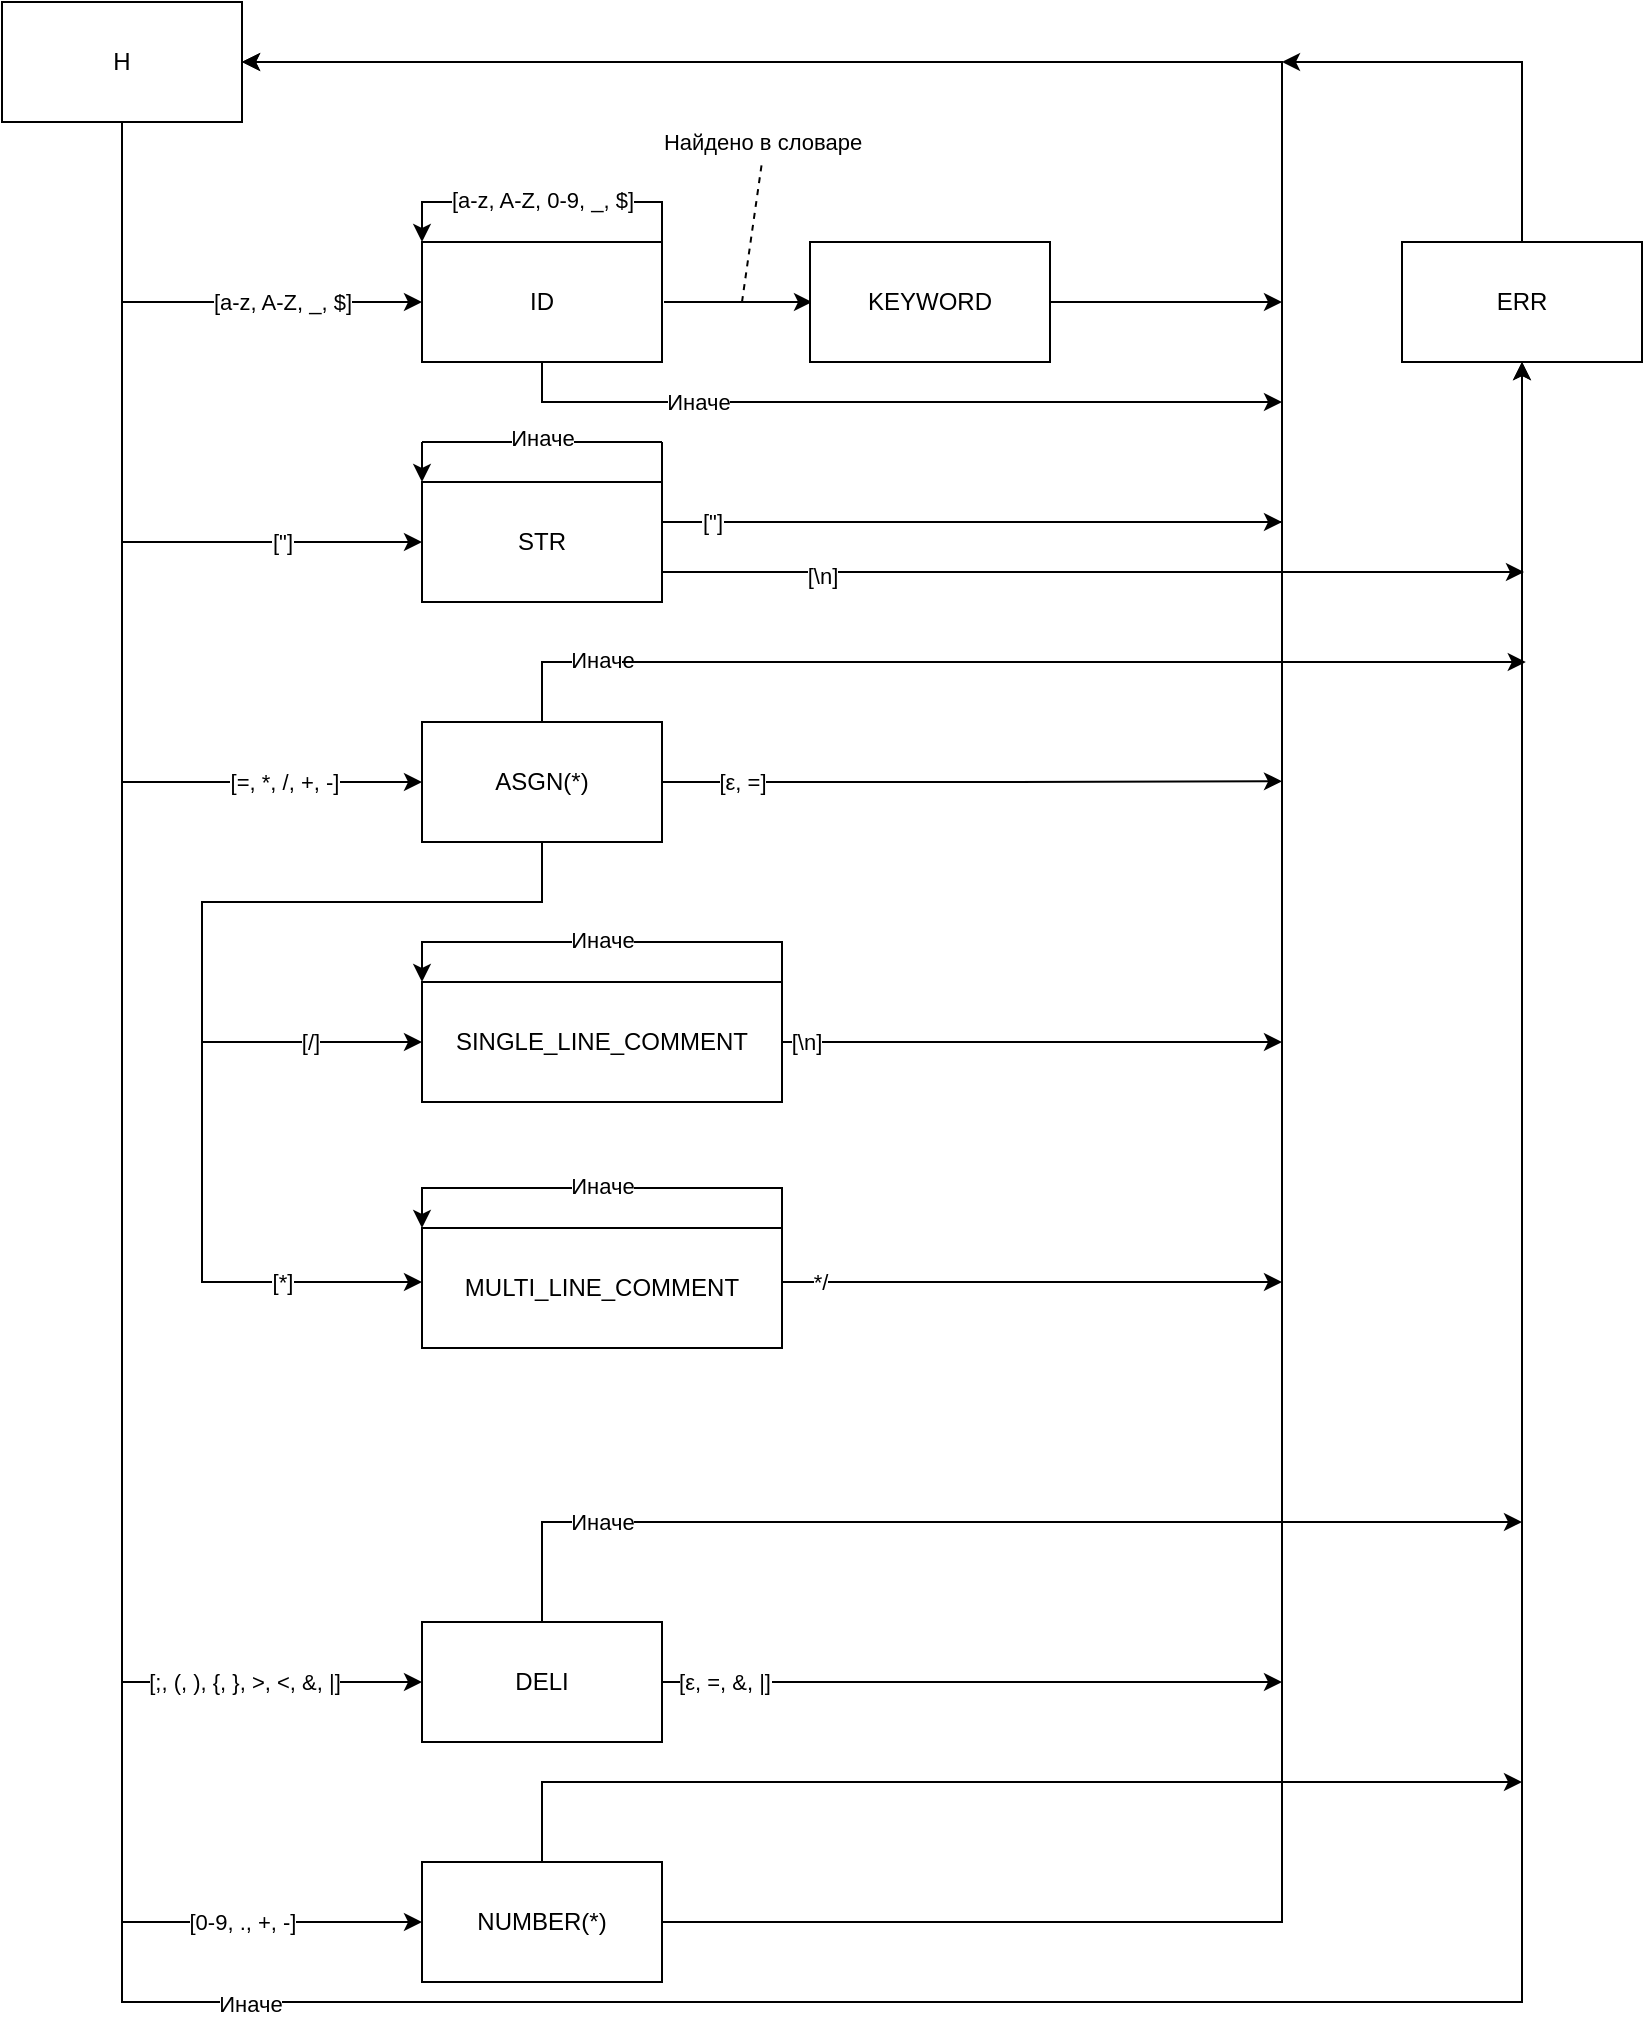 <mxfile version="13.6.5">
    <diagram id="g3D1_7H2U_Qh7Yu85nB3" name="Page-1">
        <mxGraphModel dx="1266" dy="932" grid="1" gridSize="10" guides="1" tooltips="1" connect="1" arrows="1" fold="1" page="1" pageScale="1" pageWidth="827" pageHeight="1169" math="0" shadow="0">
            <root>
                <mxCell id="0"/>
                <mxCell id="1" parent="0"/>
                <mxCell id="8" style="edgeStyle=orthogonalEdgeStyle;rounded=0;orthogonalLoop=1;jettySize=auto;html=1;exitX=0.5;exitY=1;exitDx=0;exitDy=0;entryX=0;entryY=0.5;entryDx=0;entryDy=0;" parent="1" source="2" target="3" edge="1">
                    <mxGeometry relative="1" as="geometry"/>
                </mxCell>
                <mxCell id="24" value="[a-z, A-Z, _, $]" style="edgeLabel;html=1;align=center;verticalAlign=middle;resizable=0;points=[];" parent="8" vertex="1" connectable="0">
                    <mxGeometry x="0.466" relative="1" as="geometry">
                        <mxPoint x="-5.83" as="offset"/>
                    </mxGeometry>
                </mxCell>
                <mxCell id="2" value="H" style="rounded=0;whiteSpace=wrap;html=1;" parent="1" vertex="1">
                    <mxGeometry x="100" y="200" width="120" height="60" as="geometry"/>
                </mxCell>
                <mxCell id="5" style="edgeStyle=orthogonalEdgeStyle;rounded=0;orthogonalLoop=1;jettySize=auto;html=1;exitX=1;exitY=0.5;exitDx=0;exitDy=0;entryX=0;entryY=0.5;entryDx=0;entryDy=0;" parent="1" edge="1">
                    <mxGeometry relative="1" as="geometry">
                        <mxPoint x="431" y="350" as="sourcePoint"/>
                        <mxPoint x="505" y="350" as="targetPoint"/>
                        <Array as="points">
                            <mxPoint x="470" y="350"/>
                            <mxPoint x="470" y="350"/>
                        </Array>
                    </mxGeometry>
                </mxCell>
                <mxCell id="65" value="Найдено в словаре" style="edgeLabel;html=1;align=center;verticalAlign=middle;resizable=0;points=[];" vertex="1" connectable="0" parent="5">
                    <mxGeometry x="-0.283" y="1" relative="1" as="geometry">
                        <mxPoint x="22.33" y="-79" as="offset"/>
                    </mxGeometry>
                </mxCell>
                <mxCell id="45" style="edgeStyle=orthogonalEdgeStyle;rounded=0;orthogonalLoop=1;jettySize=auto;html=1;exitX=0.5;exitY=1;exitDx=0;exitDy=0;" parent="1" source="3" edge="1">
                    <mxGeometry relative="1" as="geometry">
                        <mxPoint x="740" y="400" as="targetPoint"/>
                        <Array as="points">
                            <mxPoint x="370" y="400"/>
                        </Array>
                    </mxGeometry>
                </mxCell>
                <mxCell id="69" value="Иначе" style="edgeLabel;html=1;align=center;verticalAlign=middle;resizable=0;points=[];" vertex="1" connectable="0" parent="45">
                    <mxGeometry x="-0.499" relative="1" as="geometry">
                        <mxPoint as="offset"/>
                    </mxGeometry>
                </mxCell>
                <mxCell id="3" value="ID" style="rounded=0;whiteSpace=wrap;html=1;" parent="1" vertex="1">
                    <mxGeometry x="310" y="320" width="120" height="60" as="geometry"/>
                </mxCell>
                <mxCell id="51" style="edgeStyle=orthogonalEdgeStyle;rounded=0;orthogonalLoop=1;jettySize=auto;html=1;exitX=1;exitY=0.5;exitDx=0;exitDy=0;" parent="1" source="4" edge="1">
                    <mxGeometry relative="1" as="geometry">
                        <mxPoint x="740" y="350" as="targetPoint"/>
                    </mxGeometry>
                </mxCell>
                <mxCell id="4" value="KEYWORD" style="rounded=0;whiteSpace=wrap;html=1;" parent="1" vertex="1">
                    <mxGeometry x="504" y="320" width="120" height="60" as="geometry"/>
                </mxCell>
                <mxCell id="14" style="edgeStyle=orthogonalEdgeStyle;rounded=0;orthogonalLoop=1;jettySize=auto;html=1;exitX=0;exitY=0.5;exitDx=0;exitDy=0;entryX=0;entryY=0.5;entryDx=0;entryDy=0;" parent="1" target="9" edge="1">
                    <mxGeometry relative="1" as="geometry">
                        <mxPoint x="160" y="350" as="sourcePoint"/>
                        <Array as="points">
                            <mxPoint x="160" y="470"/>
                        </Array>
                    </mxGeometry>
                </mxCell>
                <mxCell id="28" value="[&quot;]" style="edgeLabel;html=1;align=center;verticalAlign=middle;resizable=0;points=[];" parent="14" vertex="1" connectable="0">
                    <mxGeometry x="0.367" y="-1" relative="1" as="geometry">
                        <mxPoint x="14.83" y="-1" as="offset"/>
                    </mxGeometry>
                </mxCell>
                <mxCell id="37" style="edgeStyle=orthogonalEdgeStyle;rounded=0;orthogonalLoop=1;jettySize=auto;html=1;exitX=1;exitY=0.5;exitDx=0;exitDy=0;entryX=1;entryY=0.5;entryDx=0;entryDy=0;" parent="1" source="9" target="2" edge="1">
                    <mxGeometry relative="1" as="geometry">
                        <Array as="points">
                            <mxPoint x="430" y="460"/>
                            <mxPoint x="740" y="460"/>
                            <mxPoint x="740" y="230"/>
                        </Array>
                    </mxGeometry>
                </mxCell>
                <mxCell id="38" value="[&quot;]" style="edgeLabel;html=1;align=center;verticalAlign=middle;resizable=0;points=[];" parent="37" vertex="1" connectable="0">
                    <mxGeometry x="-0.935" y="-2" relative="1" as="geometry">
                        <mxPoint y="-2" as="offset"/>
                    </mxGeometry>
                </mxCell>
                <mxCell id="74" style="edgeStyle=none;rounded=0;orthogonalLoop=1;jettySize=auto;html=1;endArrow=none;endFill=0;" edge="1" parent="1">
                    <mxGeometry relative="1" as="geometry">
                        <mxPoint x="310" y="420" as="targetPoint"/>
                        <mxPoint x="430" y="420" as="sourcePoint"/>
                    </mxGeometry>
                </mxCell>
                <mxCell id="77" value="Иначе" style="edgeLabel;html=1;align=center;verticalAlign=middle;resizable=0;points=[];" vertex="1" connectable="0" parent="74">
                    <mxGeometry x="0.174" y="-2" relative="1" as="geometry">
                        <mxPoint x="10.48" as="offset"/>
                    </mxGeometry>
                </mxCell>
                <mxCell id="75" style="edgeStyle=none;rounded=0;orthogonalLoop=1;jettySize=auto;html=1;exitX=1;exitY=0;exitDx=0;exitDy=0;endArrow=none;endFill=0;" edge="1" parent="1" source="9">
                    <mxGeometry relative="1" as="geometry">
                        <mxPoint x="430" y="420" as="targetPoint"/>
                    </mxGeometry>
                </mxCell>
                <mxCell id="76" style="edgeStyle=none;rounded=0;orthogonalLoop=1;jettySize=auto;html=1;endArrow=classic;endFill=1;exitX=0;exitY=0;exitDx=0;exitDy=0;entryX=0;entryY=0;entryDx=0;entryDy=0;" edge="1" parent="1" target="9">
                    <mxGeometry relative="1" as="geometry">
                        <mxPoint x="310" y="420" as="sourcePoint"/>
                    </mxGeometry>
                </mxCell>
                <mxCell id="78" style="edgeStyle=none;rounded=0;orthogonalLoop=1;jettySize=auto;html=1;endArrow=classic;endFill=1;exitX=1;exitY=0.75;exitDx=0;exitDy=0;" edge="1" parent="1" source="9">
                    <mxGeometry relative="1" as="geometry">
                        <mxPoint x="861" y="485" as="targetPoint"/>
                    </mxGeometry>
                </mxCell>
                <mxCell id="79" value="[\n]" style="edgeLabel;html=1;align=center;verticalAlign=middle;resizable=0;points=[];" vertex="1" connectable="0" parent="78">
                    <mxGeometry x="-0.893" y="-2" relative="1" as="geometry">
                        <mxPoint x="56.98" as="offset"/>
                    </mxGeometry>
                </mxCell>
                <mxCell id="82" style="edgeStyle=none;rounded=0;orthogonalLoop=1;jettySize=auto;html=1;endArrow=classic;endFill=1;" edge="1" parent="1">
                    <mxGeometry relative="1" as="geometry">
                        <mxPoint x="740" y="460" as="targetPoint"/>
                        <mxPoint x="470" y="460" as="sourcePoint"/>
                    </mxGeometry>
                </mxCell>
                <mxCell id="9" value="STR" style="rounded=0;whiteSpace=wrap;html=1;" parent="1" vertex="1">
                    <mxGeometry x="310" y="440" width="120" height="60" as="geometry"/>
                </mxCell>
                <mxCell id="16" style="edgeStyle=orthogonalEdgeStyle;rounded=0;orthogonalLoop=1;jettySize=auto;html=1;exitX=0;exitY=0.5;exitDx=0;exitDy=0;entryX=0;entryY=0.5;entryDx=0;entryDy=0;" parent="1" target="15" edge="1">
                    <mxGeometry relative="1" as="geometry">
                        <mxPoint x="160.0" y="470" as="sourcePoint"/>
                        <Array as="points">
                            <mxPoint x="160" y="590"/>
                        </Array>
                    </mxGeometry>
                </mxCell>
                <mxCell id="31" value="[=, *, /, +, -]" style="edgeLabel;html=1;align=center;verticalAlign=middle;resizable=0;points=[];" parent="16" vertex="1" connectable="0">
                    <mxGeometry x="0.407" y="-6" relative="1" as="geometry">
                        <mxPoint x="10.59" y="-6" as="offset"/>
                    </mxGeometry>
                </mxCell>
                <mxCell id="33" style="edgeStyle=orthogonalEdgeStyle;rounded=0;orthogonalLoop=1;jettySize=auto;html=1;exitX=0.5;exitY=1;exitDx=0;exitDy=0;entryX=0;entryY=0.5;entryDx=0;entryDy=0;" parent="1" source="15" target="20" edge="1">
                    <mxGeometry relative="1" as="geometry">
                        <Array as="points">
                            <mxPoint x="370" y="650"/>
                            <mxPoint x="200" y="650"/>
                            <mxPoint x="200" y="720"/>
                        </Array>
                    </mxGeometry>
                </mxCell>
                <mxCell id="35" value="[/]" style="edgeLabel;html=1;align=center;verticalAlign=middle;resizable=0;points=[];" parent="33" vertex="1" connectable="0">
                    <mxGeometry x="0.76" relative="1" as="geometry">
                        <mxPoint x="-11.03" y="-0.02" as="offset"/>
                    </mxGeometry>
                </mxCell>
                <mxCell id="48" style="edgeStyle=orthogonalEdgeStyle;rounded=0;orthogonalLoop=1;jettySize=auto;html=1;exitX=0.5;exitY=0;exitDx=0;exitDy=0;entryX=0.5;entryY=1;entryDx=0;entryDy=0;" parent="1" source="15" edge="1" target="44">
                    <mxGeometry relative="1" as="geometry">
                        <mxPoint x="860" y="399.31" as="targetPoint"/>
                        <Array as="points">
                            <mxPoint x="370" y="530"/>
                            <mxPoint x="860" y="530"/>
                        </Array>
                    </mxGeometry>
                </mxCell>
                <mxCell id="98" value="Иначе" style="edgeLabel;html=1;align=center;verticalAlign=middle;resizable=0;points=[];" vertex="1" connectable="0" parent="48">
                    <mxGeometry x="-0.91" y="-18" relative="1" as="geometry">
                        <mxPoint x="30" y="-19" as="offset"/>
                    </mxGeometry>
                </mxCell>
                <mxCell id="49" style="edgeStyle=orthogonalEdgeStyle;rounded=0;orthogonalLoop=1;jettySize=auto;html=1;exitX=1;exitY=0.5;exitDx=0;exitDy=0;" parent="1" source="15" edge="1">
                    <mxGeometry relative="1" as="geometry">
                        <mxPoint x="740" y="589.667" as="targetPoint"/>
                    </mxGeometry>
                </mxCell>
                <mxCell id="50" value="[ε, =]" style="edgeLabel;html=1;align=center;verticalAlign=middle;resizable=0;points=[];" parent="49" vertex="1" connectable="0">
                    <mxGeometry x="-0.781" y="-2" relative="1" as="geometry">
                        <mxPoint x="6" y="-2" as="offset"/>
                    </mxGeometry>
                </mxCell>
                <mxCell id="84" style="edgeStyle=none;rounded=0;orthogonalLoop=1;jettySize=auto;html=1;endArrow=classic;endFill=1;" edge="1" parent="1">
                    <mxGeometry relative="1" as="geometry">
                        <mxPoint x="861.905" y="530" as="targetPoint"/>
                        <mxPoint x="410" y="530" as="sourcePoint"/>
                    </mxGeometry>
                </mxCell>
                <mxCell id="15" value="ASGN(*)" style="rounded=0;whiteSpace=wrap;html=1;" parent="1" vertex="1">
                    <mxGeometry x="310" y="560" width="120" height="60" as="geometry"/>
                </mxCell>
                <mxCell id="18" style="edgeStyle=orthogonalEdgeStyle;rounded=0;orthogonalLoop=1;jettySize=auto;html=1;exitX=0;exitY=0.5;exitDx=0;exitDy=0;entryX=0;entryY=0.5;entryDx=0;entryDy=0;" parent="1" target="17" edge="1">
                    <mxGeometry relative="1" as="geometry">
                        <mxPoint x="160.0" y="590" as="sourcePoint"/>
                        <Array as="points">
                            <mxPoint x="160" y="1040"/>
                        </Array>
                    </mxGeometry>
                </mxCell>
                <mxCell id="52" value="[;, (, ), {, }, &amp;gt;, &amp;lt;, &amp;amp;, |]" style="edgeLabel;html=1;align=center;verticalAlign=middle;resizable=0;points=[];" parent="18" vertex="1" connectable="0">
                    <mxGeometry x="0.5" y="22" relative="1" as="geometry">
                        <mxPoint x="61" y="22" as="offset"/>
                    </mxGeometry>
                </mxCell>
                <mxCell id="57" style="edgeStyle=orthogonalEdgeStyle;rounded=0;orthogonalLoop=1;jettySize=auto;html=1;exitX=1;exitY=0.5;exitDx=0;exitDy=0;" parent="1" source="17" edge="1">
                    <mxGeometry relative="1" as="geometry">
                        <mxPoint x="740" y="1040" as="targetPoint"/>
                    </mxGeometry>
                </mxCell>
                <mxCell id="58" value="[ε, =, &amp;amp;, |]" style="edgeLabel;html=1;align=center;verticalAlign=middle;resizable=0;points=[];" parent="57" vertex="1" connectable="0">
                    <mxGeometry x="-0.913" y="-2" relative="1" as="geometry">
                        <mxPoint x="17.65" y="-2" as="offset"/>
                    </mxGeometry>
                </mxCell>
                <mxCell id="59" style="edgeStyle=orthogonalEdgeStyle;rounded=0;orthogonalLoop=1;jettySize=auto;html=1;exitX=0.5;exitY=0;exitDx=0;exitDy=0;" parent="1" source="17" edge="1">
                    <mxGeometry relative="1" as="geometry">
                        <mxPoint x="860" y="960" as="targetPoint"/>
                        <Array as="points">
                            <mxPoint x="370" y="960"/>
                            <mxPoint x="860" y="960"/>
                        </Array>
                    </mxGeometry>
                </mxCell>
                <mxCell id="94" value="Иначе" style="edgeLabel;html=1;align=center;verticalAlign=middle;resizable=0;points=[];" vertex="1" connectable="0" parent="59">
                    <mxGeometry x="-0.897" y="-37" relative="1" as="geometry">
                        <mxPoint x="-7" y="-22.5" as="offset"/>
                    </mxGeometry>
                </mxCell>
                <mxCell id="17" value="DELI" style="rounded=0;whiteSpace=wrap;html=1;" parent="1" vertex="1">
                    <mxGeometry x="310" y="1010" width="120" height="60" as="geometry"/>
                </mxCell>
                <mxCell id="39" style="edgeStyle=orthogonalEdgeStyle;rounded=0;orthogonalLoop=1;jettySize=auto;html=1;exitX=1;exitY=0.5;exitDx=0;exitDy=0;" parent="1" source="20" edge="1">
                    <mxGeometry relative="1" as="geometry">
                        <mxPoint x="740" y="720" as="targetPoint"/>
                    </mxGeometry>
                </mxCell>
                <mxCell id="40" value="[\n]" style="edgeLabel;html=1;align=center;verticalAlign=middle;resizable=0;points=[];" parent="39" vertex="1" connectable="0">
                    <mxGeometry x="-0.903" y="-3" relative="1" as="geometry">
                        <mxPoint y="-3" as="offset"/>
                    </mxGeometry>
                </mxCell>
                <mxCell id="20" value="SINGLE_LINE_COMMENT" style="rounded=0;whiteSpace=wrap;html=1;" parent="1" vertex="1">
                    <mxGeometry x="310" y="690" width="180" height="60" as="geometry"/>
                </mxCell>
                <mxCell id="34" style="edgeStyle=orthogonalEdgeStyle;rounded=0;orthogonalLoop=1;jettySize=auto;html=1;exitX=0;exitY=0.5;exitDx=0;exitDy=0;entryX=0;entryY=0.5;entryDx=0;entryDy=0;" parent="1" edge="1">
                    <mxGeometry relative="1" as="geometry">
                        <mxPoint x="310" y="840" as="targetPoint"/>
                        <mxPoint x="200" y="720" as="sourcePoint"/>
                        <Array as="points">
                            <mxPoint x="200" y="840"/>
                        </Array>
                    </mxGeometry>
                </mxCell>
                <mxCell id="36" value="[*]" style="edgeLabel;html=1;align=center;verticalAlign=middle;resizable=0;points=[];" parent="34" vertex="1" connectable="0">
                    <mxGeometry x="0.504" y="-2" relative="1" as="geometry">
                        <mxPoint x="-13.1" y="-2.02" as="offset"/>
                    </mxGeometry>
                </mxCell>
                <mxCell id="41" style="edgeStyle=orthogonalEdgeStyle;rounded=0;orthogonalLoop=1;jettySize=auto;html=1;exitX=1;exitY=0.5;exitDx=0;exitDy=0;" parent="1" edge="1">
                    <mxGeometry relative="1" as="geometry">
                        <mxPoint x="740" y="840" as="targetPoint"/>
                        <mxPoint x="490" y="840" as="sourcePoint"/>
                    </mxGeometry>
                </mxCell>
                <mxCell id="42" value="*/" style="edgeLabel;html=1;align=center;verticalAlign=middle;resizable=0;points=[];" parent="41" vertex="1" connectable="0">
                    <mxGeometry x="-0.853" y="2" relative="1" as="geometry">
                        <mxPoint y="2" as="offset"/>
                    </mxGeometry>
                </mxCell>
                <mxCell id="22" value="MULTI_LINE_COMMENT" style="rounded=0;whiteSpace=wrap;html=1;" parent="1" vertex="1">
                    <mxGeometry x="310" y="813" width="180" height="60" as="geometry"/>
                </mxCell>
                <mxCell id="26" style="edgeStyle=orthogonalEdgeStyle;rounded=0;orthogonalLoop=1;jettySize=auto;html=1;exitX=0.25;exitY=0;exitDx=0;exitDy=0;" parent="1" edge="1">
                    <mxGeometry relative="1" as="geometry">
                        <mxPoint x="310" y="320" as="targetPoint"/>
                        <Array as="points">
                            <mxPoint x="430" y="320"/>
                            <mxPoint x="430" y="300"/>
                            <mxPoint x="310" y="300"/>
                            <mxPoint x="310" y="320"/>
                        </Array>
                        <mxPoint x="430" y="320" as="sourcePoint"/>
                    </mxGeometry>
                </mxCell>
                <mxCell id="27" value="[a-z, A-Z, 0-9, _, $]" style="edgeLabel;html=1;align=center;verticalAlign=middle;resizable=0;points=[];" parent="26" vertex="1" connectable="0">
                    <mxGeometry x="-0.215" y="-1" relative="1" as="geometry">
                        <mxPoint x="-17" as="offset"/>
                    </mxGeometry>
                </mxCell>
                <mxCell id="46" style="edgeStyle=orthogonalEdgeStyle;rounded=0;orthogonalLoop=1;jettySize=auto;html=1;exitX=0.5;exitY=0;exitDx=0;exitDy=0;" parent="1" source="44" edge="1">
                    <mxGeometry relative="1" as="geometry">
                        <mxPoint x="740.0" y="230" as="targetPoint"/>
                        <Array as="points">
                            <mxPoint x="860" y="230"/>
                        </Array>
                    </mxGeometry>
                </mxCell>
                <mxCell id="44" value="ERR" style="rounded=0;whiteSpace=wrap;html=1;" parent="1" vertex="1">
                    <mxGeometry x="800" y="320" width="120" height="60" as="geometry"/>
                </mxCell>
                <mxCell id="61" style="edgeStyle=orthogonalEdgeStyle;rounded=0;orthogonalLoop=1;jettySize=auto;html=1;exitX=0;exitY=0.5;exitDx=0;exitDy=0;entryX=0;entryY=0.5;entryDx=0;entryDy=0;" parent="1" target="60" edge="1">
                    <mxGeometry relative="1" as="geometry">
                        <mxPoint x="160" y="1040" as="sourcePoint"/>
                        <Array as="points">
                            <mxPoint x="160" y="1160"/>
                        </Array>
                    </mxGeometry>
                </mxCell>
                <mxCell id="62" value="[0-9, ., +, -]" style="edgeLabel;html=1;align=center;verticalAlign=middle;resizable=0;points=[];" parent="61" vertex="1" connectable="0">
                    <mxGeometry x="-0.111" y="20" relative="1" as="geometry">
                        <mxPoint x="60" y="19.97" as="offset"/>
                    </mxGeometry>
                </mxCell>
                <mxCell id="63" style="edgeStyle=orthogonalEdgeStyle;rounded=0;orthogonalLoop=1;jettySize=auto;html=1;exitX=1;exitY=0.5;exitDx=0;exitDy=0;entryX=1;entryY=0.5;entryDx=0;entryDy=0;" parent="1" source="60" edge="1" target="2">
                    <mxGeometry relative="1" as="geometry">
                        <mxPoint x="640" y="230" as="targetPoint"/>
                        <Array as="points">
                            <mxPoint x="740" y="1160"/>
                            <mxPoint x="740" y="230"/>
                        </Array>
                    </mxGeometry>
                </mxCell>
                <mxCell id="64" style="edgeStyle=orthogonalEdgeStyle;rounded=0;orthogonalLoop=1;jettySize=auto;html=1;exitX=0.5;exitY=0;exitDx=0;exitDy=0;" parent="1" source="60" edge="1">
                    <mxGeometry relative="1" as="geometry">
                        <mxPoint x="860" y="1090" as="targetPoint"/>
                        <Array as="points">
                            <mxPoint x="370" y="1090"/>
                        </Array>
                    </mxGeometry>
                </mxCell>
                <mxCell id="60" value="NUMBER(*)" style="rounded=0;whiteSpace=wrap;html=1;" parent="1" vertex="1">
                    <mxGeometry x="310" y="1130" width="120" height="60" as="geometry"/>
                </mxCell>
                <mxCell id="67" value="" style="endArrow=none;dashed=1;html=1;" edge="1" parent="1">
                    <mxGeometry width="50" height="50" relative="1" as="geometry">
                        <mxPoint x="470" y="350" as="sourcePoint"/>
                        <mxPoint x="480" y="280" as="targetPoint"/>
                    </mxGeometry>
                </mxCell>
                <mxCell id="87" style="edgeStyle=none;rounded=0;orthogonalLoop=1;jettySize=auto;html=1;endArrow=classic;endFill=1;exitX=1;exitY=0;exitDx=0;exitDy=0;exitPerimeter=0;entryX=0;entryY=0;entryDx=0;entryDy=0;jumpStyle=sharp;" edge="1" parent="1" source="20" target="20">
                    <mxGeometry relative="1" as="geometry">
                        <mxPoint x="570" y="680" as="targetPoint"/>
                        <Array as="points">
                            <mxPoint x="490" y="670"/>
                            <mxPoint x="310" y="670"/>
                        </Array>
                    </mxGeometry>
                </mxCell>
                <mxCell id="89" value="Иначе" style="edgeLabel;html=1;align=center;verticalAlign=middle;resizable=0;points=[];" vertex="1" connectable="0" parent="87">
                    <mxGeometry x="0.158" y="-1" relative="1" as="geometry">
                        <mxPoint x="17.5" as="offset"/>
                    </mxGeometry>
                </mxCell>
                <mxCell id="90" style="edgeStyle=none;rounded=0;orthogonalLoop=1;jettySize=auto;html=1;endArrow=classic;endFill=1;exitX=1;exitY=0;exitDx=0;exitDy=0;exitPerimeter=0;entryX=0;entryY=0;entryDx=0;entryDy=0;jumpStyle=sharp;" edge="1" parent="1">
                    <mxGeometry relative="1" as="geometry">
                        <mxPoint x="490" y="813" as="sourcePoint"/>
                        <mxPoint x="310.0" y="813" as="targetPoint"/>
                        <Array as="points">
                            <mxPoint x="490" y="793"/>
                            <mxPoint x="310" y="793"/>
                        </Array>
                    </mxGeometry>
                </mxCell>
                <mxCell id="91" value="Иначе" style="edgeLabel;html=1;align=center;verticalAlign=middle;resizable=0;points=[];" vertex="1" connectable="0" parent="90">
                    <mxGeometry x="0.158" y="-1" relative="1" as="geometry">
                        <mxPoint x="17.5" as="offset"/>
                    </mxGeometry>
                </mxCell>
                <mxCell id="96" value="" style="endArrow=classic;html=1;rounded=0;entryX=0.5;entryY=1;entryDx=0;entryDy=0;" edge="1" parent="1" target="44">
                    <mxGeometry width="50" height="50" relative="1" as="geometry">
                        <mxPoint x="160" y="1160" as="sourcePoint"/>
                        <mxPoint x="860" y="1090" as="targetPoint"/>
                        <Array as="points">
                            <mxPoint x="160" y="1200"/>
                            <mxPoint x="860" y="1200"/>
                        </Array>
                    </mxGeometry>
                </mxCell>
                <mxCell id="97" value="Иначе" style="edgeLabel;html=1;align=center;verticalAlign=middle;resizable=0;points=[];" vertex="1" connectable="0" parent="96">
                    <mxGeometry x="-0.906" y="16" relative="1" as="geometry">
                        <mxPoint x="30" y="17" as="offset"/>
                    </mxGeometry>
                </mxCell>
            </root>
        </mxGraphModel>
    </diagram>
</mxfile>